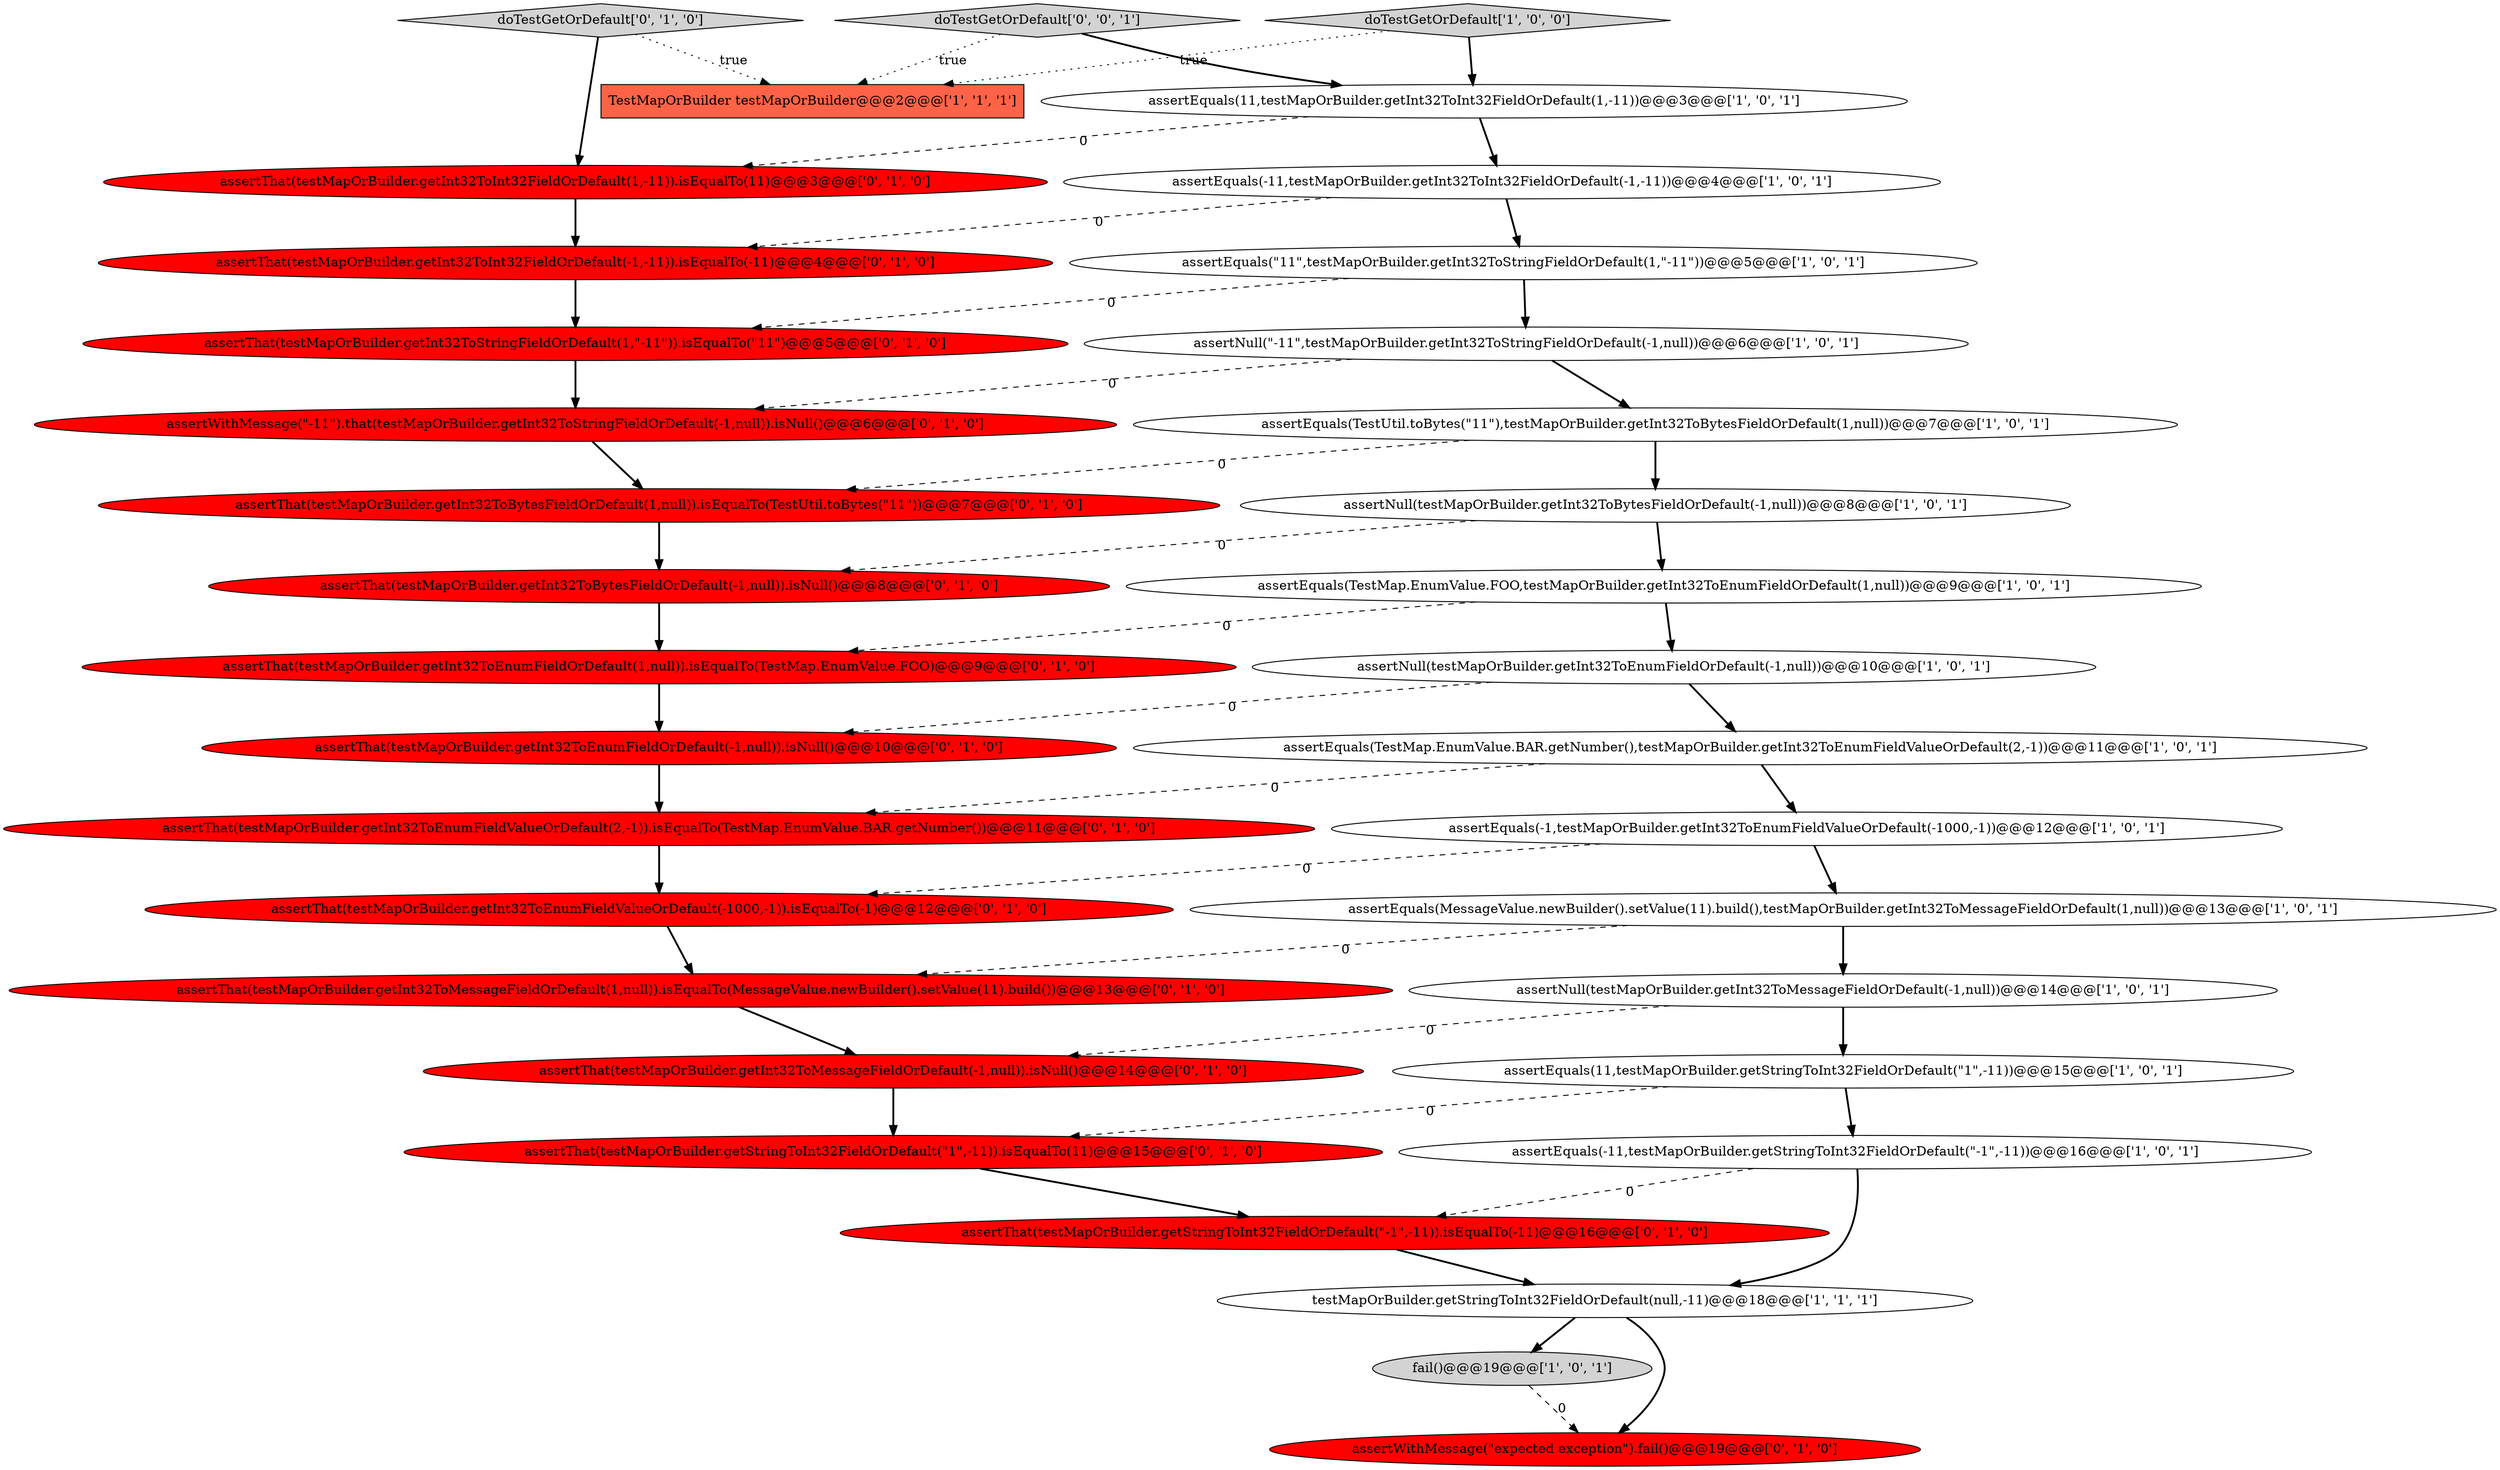 digraph {
21 [style = filled, label = "assertThat(testMapOrBuilder.getInt32ToEnumFieldOrDefault(1,null)).isEqualTo(TestMap.EnumValue.FOO)@@@9@@@['0', '1', '0']", fillcolor = red, shape = ellipse image = "AAA1AAABBB2BBB"];
0 [style = filled, label = "assertNull(testMapOrBuilder.getInt32ToMessageFieldOrDefault(-1,null))@@@14@@@['1', '0', '1']", fillcolor = white, shape = ellipse image = "AAA0AAABBB1BBB"];
5 [style = filled, label = "assertNull(testMapOrBuilder.getInt32ToEnumFieldOrDefault(-1,null))@@@10@@@['1', '0', '1']", fillcolor = white, shape = ellipse image = "AAA0AAABBB1BBB"];
32 [style = filled, label = "assertThat(testMapOrBuilder.getStringToInt32FieldOrDefault(\"-1\",-11)).isEqualTo(-11)@@@16@@@['0', '1', '0']", fillcolor = red, shape = ellipse image = "AAA1AAABBB2BBB"];
22 [style = filled, label = "assertThat(testMapOrBuilder.getInt32ToEnumFieldValueOrDefault(2,-1)).isEqualTo(TestMap.EnumValue.BAR.getNumber())@@@11@@@['0', '1', '0']", fillcolor = red, shape = ellipse image = "AAA1AAABBB2BBB"];
31 [style = filled, label = "assertThat(testMapOrBuilder.getStringToInt32FieldOrDefault(\"1\",-11)).isEqualTo(11)@@@15@@@['0', '1', '0']", fillcolor = red, shape = ellipse image = "AAA1AAABBB2BBB"];
3 [style = filled, label = "TestMapOrBuilder testMapOrBuilder@@@2@@@['1', '1', '1']", fillcolor = tomato, shape = box image = "AAA0AAABBB1BBB"];
27 [style = filled, label = "assertThat(testMapOrBuilder.getInt32ToMessageFieldOrDefault(1,null)).isEqualTo(MessageValue.newBuilder().setValue(11).build())@@@13@@@['0', '1', '0']", fillcolor = red, shape = ellipse image = "AAA1AAABBB2BBB"];
12 [style = filled, label = "assertEquals(-11,testMapOrBuilder.getStringToInt32FieldOrDefault(\"-1\",-11))@@@16@@@['1', '0', '1']", fillcolor = white, shape = ellipse image = "AAA0AAABBB1BBB"];
16 [style = filled, label = "assertEquals(11,testMapOrBuilder.getStringToInt32FieldOrDefault(\"1\",-11))@@@15@@@['1', '0', '1']", fillcolor = white, shape = ellipse image = "AAA0AAABBB1BBB"];
26 [style = filled, label = "assertThat(testMapOrBuilder.getInt32ToStringFieldOrDefault(1,\"-11\")).isEqualTo(\"11\")@@@5@@@['0', '1', '0']", fillcolor = red, shape = ellipse image = "AAA1AAABBB2BBB"];
17 [style = filled, label = "assertNull(testMapOrBuilder.getInt32ToBytesFieldOrDefault(-1,null))@@@8@@@['1', '0', '1']", fillcolor = white, shape = ellipse image = "AAA0AAABBB1BBB"];
29 [style = filled, label = "assertThat(testMapOrBuilder.getInt32ToInt32FieldOrDefault(-1,-11)).isEqualTo(-11)@@@4@@@['0', '1', '0']", fillcolor = red, shape = ellipse image = "AAA1AAABBB2BBB"];
19 [style = filled, label = "assertThat(testMapOrBuilder.getInt32ToBytesFieldOrDefault(1,null)).isEqualTo(TestUtil.toBytes(\"11\"))@@@7@@@['0', '1', '0']", fillcolor = red, shape = ellipse image = "AAA1AAABBB2BBB"];
10 [style = filled, label = "assertEquals(TestMap.EnumValue.BAR.getNumber(),testMapOrBuilder.getInt32ToEnumFieldValueOrDefault(2,-1))@@@11@@@['1', '0', '1']", fillcolor = white, shape = ellipse image = "AAA0AAABBB1BBB"];
9 [style = filled, label = "assertNull(\"-11\",testMapOrBuilder.getInt32ToStringFieldOrDefault(-1,null))@@@6@@@['1', '0', '1']", fillcolor = white, shape = ellipse image = "AAA0AAABBB1BBB"];
33 [style = filled, label = "doTestGetOrDefault['0', '1', '0']", fillcolor = lightgray, shape = diamond image = "AAA0AAABBB2BBB"];
11 [style = filled, label = "assertEquals(-11,testMapOrBuilder.getInt32ToInt32FieldOrDefault(-1,-11))@@@4@@@['1', '0', '1']", fillcolor = white, shape = ellipse image = "AAA0AAABBB1BBB"];
15 [style = filled, label = "assertEquals(TestMap.EnumValue.FOO,testMapOrBuilder.getInt32ToEnumFieldOrDefault(1,null))@@@9@@@['1', '0', '1']", fillcolor = white, shape = ellipse image = "AAA0AAABBB1BBB"];
2 [style = filled, label = "fail()@@@19@@@['1', '0', '1']", fillcolor = lightgray, shape = ellipse image = "AAA0AAABBB1BBB"];
34 [style = filled, label = "doTestGetOrDefault['0', '0', '1']", fillcolor = lightgray, shape = diamond image = "AAA0AAABBB3BBB"];
18 [style = filled, label = "assertWithMessage(\"-11\").that(testMapOrBuilder.getInt32ToStringFieldOrDefault(-1,null)).isNull()@@@6@@@['0', '1', '0']", fillcolor = red, shape = ellipse image = "AAA1AAABBB2BBB"];
28 [style = filled, label = "assertThat(testMapOrBuilder.getInt32ToMessageFieldOrDefault(-1,null)).isNull()@@@14@@@['0', '1', '0']", fillcolor = red, shape = ellipse image = "AAA1AAABBB2BBB"];
25 [style = filled, label = "assertThat(testMapOrBuilder.getInt32ToInt32FieldOrDefault(1,-11)).isEqualTo(11)@@@3@@@['0', '1', '0']", fillcolor = red, shape = ellipse image = "AAA1AAABBB2BBB"];
6 [style = filled, label = "doTestGetOrDefault['1', '0', '0']", fillcolor = lightgray, shape = diamond image = "AAA0AAABBB1BBB"];
8 [style = filled, label = "assertEquals(TestUtil.toBytes(\"11\"),testMapOrBuilder.getInt32ToBytesFieldOrDefault(1,null))@@@7@@@['1', '0', '1']", fillcolor = white, shape = ellipse image = "AAA0AAABBB1BBB"];
1 [style = filled, label = "assertEquals(MessageValue.newBuilder().setValue(11).build(),testMapOrBuilder.getInt32ToMessageFieldOrDefault(1,null))@@@13@@@['1', '0', '1']", fillcolor = white, shape = ellipse image = "AAA0AAABBB1BBB"];
20 [style = filled, label = "assertWithMessage(\"expected exception\").fail()@@@19@@@['0', '1', '0']", fillcolor = red, shape = ellipse image = "AAA1AAABBB2BBB"];
30 [style = filled, label = "assertThat(testMapOrBuilder.getInt32ToEnumFieldOrDefault(-1,null)).isNull()@@@10@@@['0', '1', '0']", fillcolor = red, shape = ellipse image = "AAA1AAABBB2BBB"];
24 [style = filled, label = "assertThat(testMapOrBuilder.getInt32ToBytesFieldOrDefault(-1,null)).isNull()@@@8@@@['0', '1', '0']", fillcolor = red, shape = ellipse image = "AAA1AAABBB2BBB"];
23 [style = filled, label = "assertThat(testMapOrBuilder.getInt32ToEnumFieldValueOrDefault(-1000,-1)).isEqualTo(-1)@@@12@@@['0', '1', '0']", fillcolor = red, shape = ellipse image = "AAA1AAABBB2BBB"];
7 [style = filled, label = "testMapOrBuilder.getStringToInt32FieldOrDefault(null,-11)@@@18@@@['1', '1', '1']", fillcolor = white, shape = ellipse image = "AAA0AAABBB1BBB"];
14 [style = filled, label = "assertEquals(-1,testMapOrBuilder.getInt32ToEnumFieldValueOrDefault(-1000,-1))@@@12@@@['1', '0', '1']", fillcolor = white, shape = ellipse image = "AAA0AAABBB1BBB"];
13 [style = filled, label = "assertEquals(11,testMapOrBuilder.getInt32ToInt32FieldOrDefault(1,-11))@@@3@@@['1', '0', '1']", fillcolor = white, shape = ellipse image = "AAA0AAABBB1BBB"];
4 [style = filled, label = "assertEquals(\"11\",testMapOrBuilder.getInt32ToStringFieldOrDefault(1,\"-11\"))@@@5@@@['1', '0', '1']", fillcolor = white, shape = ellipse image = "AAA0AAABBB1BBB"];
4->9 [style = bold, label=""];
5->10 [style = bold, label=""];
8->19 [style = dashed, label="0"];
0->16 [style = bold, label=""];
33->3 [style = dotted, label="true"];
30->22 [style = bold, label=""];
2->20 [style = dashed, label="0"];
23->27 [style = bold, label=""];
16->31 [style = dashed, label="0"];
10->14 [style = bold, label=""];
17->24 [style = dashed, label="0"];
31->32 [style = bold, label=""];
9->18 [style = dashed, label="0"];
27->28 [style = bold, label=""];
28->31 [style = bold, label=""];
11->4 [style = bold, label=""];
34->13 [style = bold, label=""];
1->27 [style = dashed, label="0"];
12->32 [style = dashed, label="0"];
18->19 [style = bold, label=""];
11->29 [style = dashed, label="0"];
15->21 [style = dashed, label="0"];
32->7 [style = bold, label=""];
1->0 [style = bold, label=""];
7->20 [style = bold, label=""];
25->29 [style = bold, label=""];
21->30 [style = bold, label=""];
13->25 [style = dashed, label="0"];
4->26 [style = dashed, label="0"];
9->8 [style = bold, label=""];
10->22 [style = dashed, label="0"];
0->28 [style = dashed, label="0"];
13->11 [style = bold, label=""];
22->23 [style = bold, label=""];
12->7 [style = bold, label=""];
15->5 [style = bold, label=""];
14->1 [style = bold, label=""];
19->24 [style = bold, label=""];
29->26 [style = bold, label=""];
8->17 [style = bold, label=""];
34->3 [style = dotted, label="true"];
14->23 [style = dashed, label="0"];
24->21 [style = bold, label=""];
33->25 [style = bold, label=""];
7->2 [style = bold, label=""];
6->13 [style = bold, label=""];
17->15 [style = bold, label=""];
6->3 [style = dotted, label="true"];
16->12 [style = bold, label=""];
5->30 [style = dashed, label="0"];
26->18 [style = bold, label=""];
}
